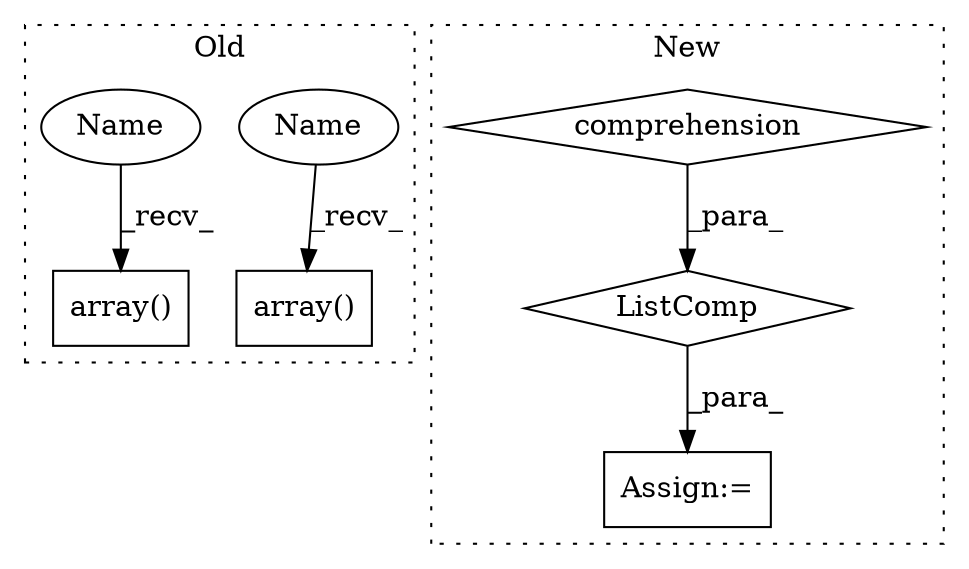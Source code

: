 digraph G {
subgraph cluster0 {
1 [label="array()" a="75" s="4427,4493" l="9,1" shape="box"];
5 [label="array()" a="75" s="4302,4369" l="9,1" shape="box"];
6 [label="Name" a="87" s="4427" l="2" shape="ellipse"];
7 [label="Name" a="87" s="4302" l="2" shape="ellipse"];
label = "Old";
style="dotted";
}
subgraph cluster1 {
2 [label="ListComp" a="106" s="9958" l="137" shape="diamond"];
3 [label="comprehension" a="45" s="10062" l="3" shape="diamond"];
4 [label="Assign:=" a="68" s="9955" l="3" shape="box"];
label = "New";
style="dotted";
}
2 -> 4 [label="_para_"];
3 -> 2 [label="_para_"];
6 -> 1 [label="_recv_"];
7 -> 5 [label="_recv_"];
}